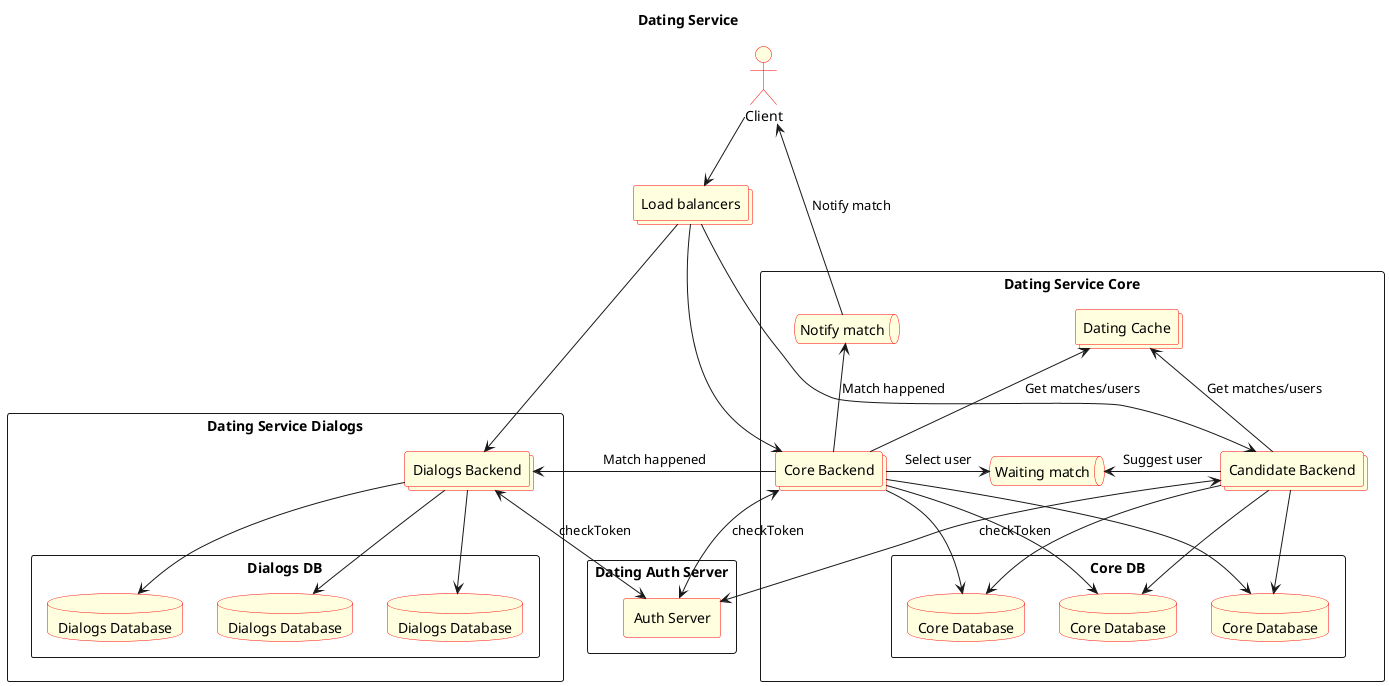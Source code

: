 @startuml
title "Dating Service"
skinparam database  {
    BorderColor Red
    BackgroundColor LightYellow
}

skinparam agent {
    BorderColor Red
    BackgroundColor LightYellow
}

skinparam collections {
    BorderColor Red
    BackgroundColor LightYellow
}
skinparam actor {
    BorderColor Red
    BackgroundColor LightYellow
}

skinparam queue {
    BorderColor Red
    BackgroundColor LightYellow
}
actor Client as client1


rectangle "Dating Auth Server" {
    agent "Auth Server" as auth_server
}

rectangle "Dating Service Dialogs" {
    collections "Dialogs Backend" as backend_dialogs
    rectangle "Dialogs DB" {
        database "Dialogs Database" as db_dialogs1
        database "Dialogs Database" as db_dialogs2
        database "Dialogs Database" as db_dialogs3
    }

}

rectangle "Dating Service Core" {
    collections "Core Backend" as backend_core
    collections "Candidate Backend" as candidate_backend
    queue "Waiting match" as waiting_match
    queue "Notify match" as notify_match
    rectangle "Core DB" {
        database "Core Database" as db_core1
        database "Core Database" as db_core2
        database "Core Database" as db_core3

    }
    collections "Dating Cache" as cache

}

collections "Load balancers" as load_balancers

client1 -->load_balancers

load_balancers ---> backend_core
load_balancers ---> backend_dialogs
load_balancers ---> candidate_backend

backend_dialogs -down-> db_dialogs1
backend_dialogs -down-> db_dialogs2
backend_dialogs -down-> db_dialogs3

backend_core -up-> db_core1
backend_core -up-> db_core3
backend_core -up-> db_core2

candidate_backend-->db_core1
candidate_backend-->db_core2
candidate_backend-->db_core3

backend_dialogs<-down->auth_server: ""checkToken""
backend_core<-->auth_server: "checkToken"
candidate_backend<-->auth_server: "checkToken"

backend_core -> waiting_match: "Select user"
waiting_match <- candidate_backend: "Suggest user"

backend_core -up-> notify_match: "Match happened"
notify_match -down-> client1: "Notify match"
backend_core ->backend_dialogs: "Match happened"
backend_core -up->cache: "Get matches/users"
candidate_backend -up->cache: "Get matches/users"

